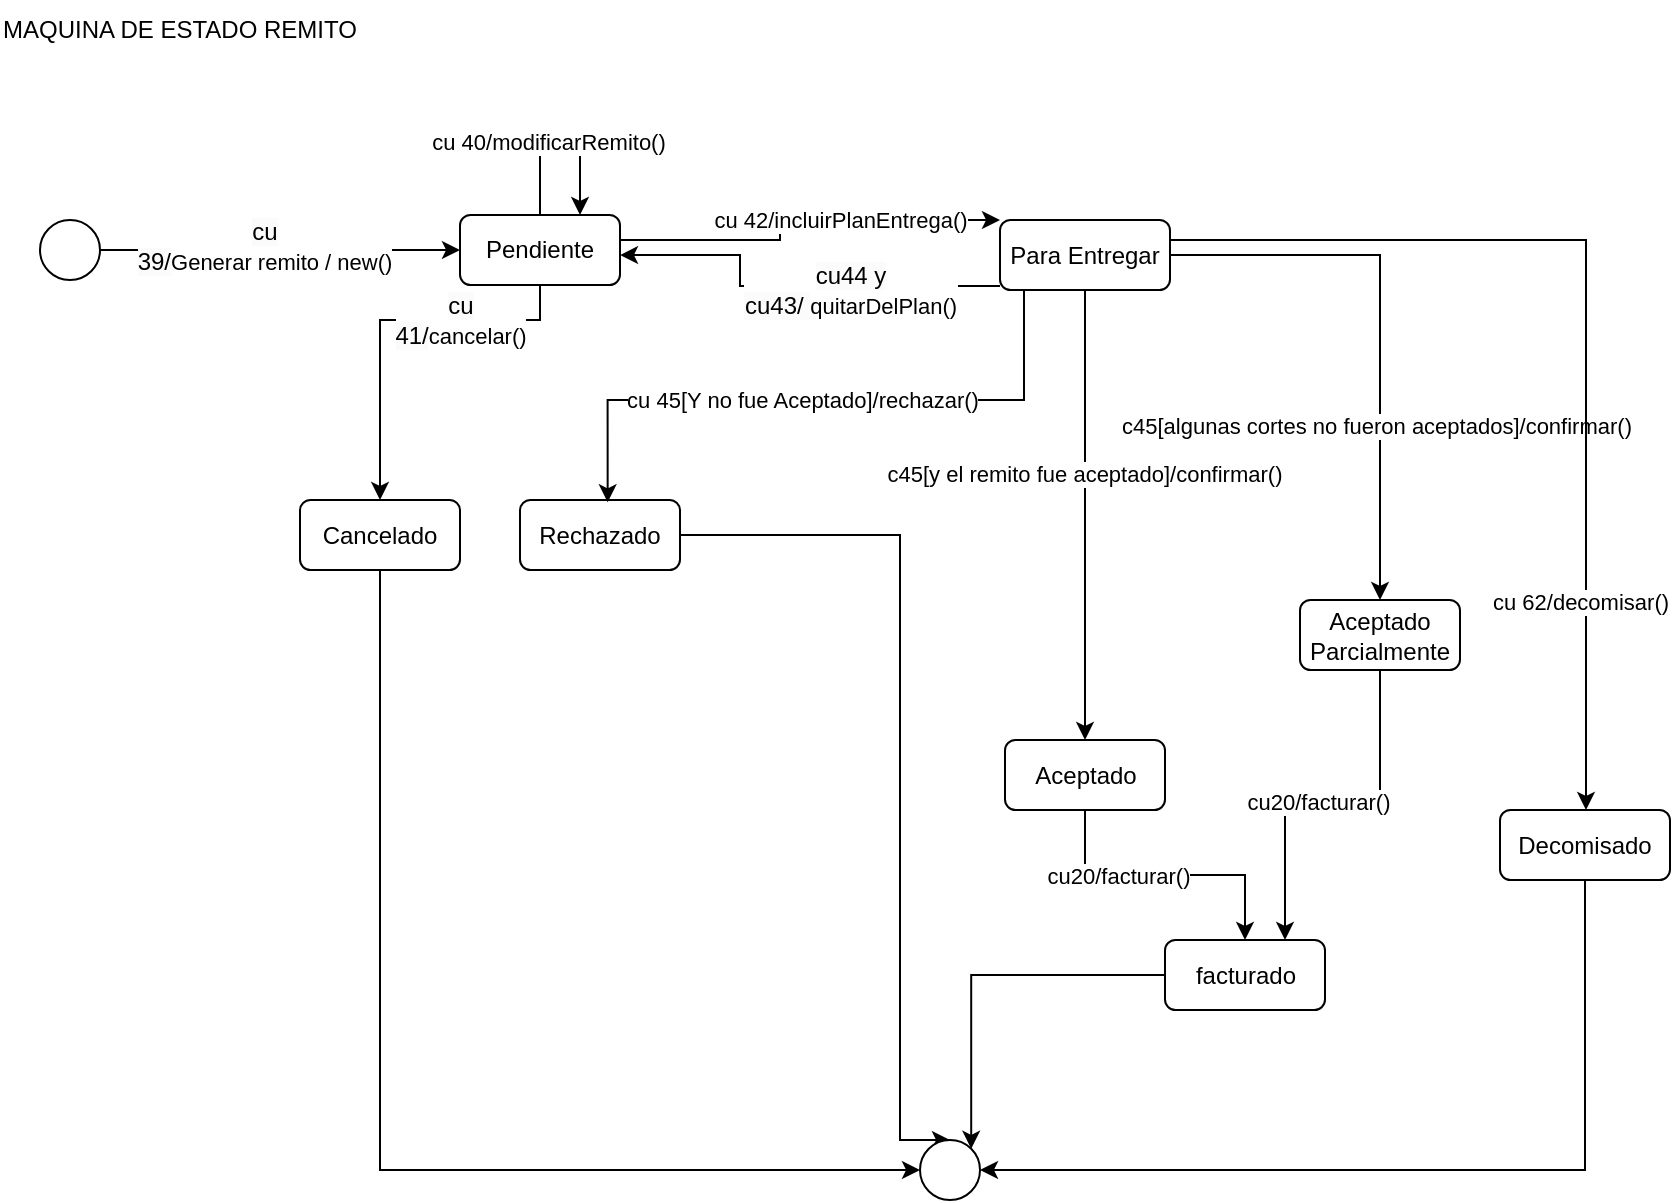 <mxfile version="24.1.0" type="github">
  <diagram name="Page-1" id="fj45UCEYtAs2awPuzWjw">
    <mxGraphModel dx="1687" dy="878" grid="1" gridSize="10" guides="1" tooltips="1" connect="1" arrows="1" fold="1" page="1" pageScale="1" pageWidth="850" pageHeight="1100" math="0" shadow="0">
      <root>
        <mxCell id="0" />
        <mxCell id="1" parent="0" />
        <mxCell id="2rhzcLVIe7May03Keo2A-1" value="MAQUINA DE ESTADO REMITO" style="text;html=1;align=center;verticalAlign=middle;whiteSpace=wrap;rounded=0;" vertex="1" parent="1">
          <mxGeometry width="180" height="30" as="geometry" />
        </mxCell>
        <mxCell id="2rhzcLVIe7May03Keo2A-4" style="edgeStyle=orthogonalEdgeStyle;rounded=0;orthogonalLoop=1;jettySize=auto;html=1;" edge="1" parent="1" source="2rhzcLVIe7May03Keo2A-2" target="2rhzcLVIe7May03Keo2A-3">
          <mxGeometry relative="1" as="geometry" />
        </mxCell>
        <mxCell id="2rhzcLVIe7May03Keo2A-5" value="&lt;span style=&quot;font-size: 12px; text-wrap: wrap; background-color: rgb(251, 251, 251);&quot;&gt;cu 39/&lt;/span&gt;Generar remito / new()" style="edgeLabel;html=1;align=center;verticalAlign=middle;resizable=0;points=[];" vertex="1" connectable="0" parent="2rhzcLVIe7May03Keo2A-4">
          <mxGeometry x="-0.097" y="2" relative="1" as="geometry">
            <mxPoint as="offset" />
          </mxGeometry>
        </mxCell>
        <mxCell id="2rhzcLVIe7May03Keo2A-2" value="" style="ellipse;whiteSpace=wrap;html=1;aspect=fixed;" vertex="1" parent="1">
          <mxGeometry x="20" y="110" width="30" height="30" as="geometry" />
        </mxCell>
        <mxCell id="2rhzcLVIe7May03Keo2A-7" style="edgeStyle=orthogonalEdgeStyle;rounded=0;orthogonalLoop=1;jettySize=auto;html=1;" edge="1" parent="1" source="2rhzcLVIe7May03Keo2A-3" target="2rhzcLVIe7May03Keo2A-6">
          <mxGeometry relative="1" as="geometry">
            <Array as="points">
              <mxPoint x="390" y="120" />
              <mxPoint x="390" y="110" />
            </Array>
          </mxGeometry>
        </mxCell>
        <mxCell id="2rhzcLVIe7May03Keo2A-8" value="cu 42/incluirPlanEntrega()" style="edgeLabel;html=1;align=center;verticalAlign=middle;resizable=0;points=[];" vertex="1" connectable="0" parent="2rhzcLVIe7May03Keo2A-7">
          <mxGeometry x="-0.282" y="2" relative="1" as="geometry">
            <mxPoint x="38" y="-8" as="offset" />
          </mxGeometry>
        </mxCell>
        <mxCell id="2rhzcLVIe7May03Keo2A-12" style="edgeStyle=orthogonalEdgeStyle;rounded=0;orthogonalLoop=1;jettySize=auto;html=1;entryX=0.5;entryY=0;entryDx=0;entryDy=0;" edge="1" parent="1" source="2rhzcLVIe7May03Keo2A-3" target="2rhzcLVIe7May03Keo2A-11">
          <mxGeometry relative="1" as="geometry">
            <Array as="points">
              <mxPoint x="270" y="160" />
              <mxPoint x="190" y="160" />
            </Array>
          </mxGeometry>
        </mxCell>
        <mxCell id="2rhzcLVIe7May03Keo2A-13" value="&lt;span style=&quot;font-size: 12px; text-wrap: wrap; background-color: rgb(251, 251, 251);&quot;&gt;cu 41/&lt;/span&gt;cancelar()" style="edgeLabel;html=1;align=center;verticalAlign=middle;resizable=0;points=[];" vertex="1" connectable="0" parent="2rhzcLVIe7May03Keo2A-12">
          <mxGeometry x="-0.014" y="-2" relative="1" as="geometry">
            <mxPoint x="35" y="2" as="offset" />
          </mxGeometry>
        </mxCell>
        <mxCell id="2rhzcLVIe7May03Keo2A-3" value="Pendiente" style="rounded=1;whiteSpace=wrap;html=1;" vertex="1" parent="1">
          <mxGeometry x="230" y="107.5" width="80" height="35" as="geometry" />
        </mxCell>
        <mxCell id="2rhzcLVIe7May03Keo2A-14" style="edgeStyle=orthogonalEdgeStyle;rounded=0;orthogonalLoop=1;jettySize=auto;html=1;" edge="1" parent="1" source="2rhzcLVIe7May03Keo2A-6">
          <mxGeometry relative="1" as="geometry">
            <mxPoint x="470" y="142.5" as="sourcePoint" />
            <mxPoint x="310" y="127.529" as="targetPoint" />
            <Array as="points">
              <mxPoint x="370" y="143" />
              <mxPoint x="370" y="127" />
            </Array>
          </mxGeometry>
        </mxCell>
        <mxCell id="2rhzcLVIe7May03Keo2A-15" value="&lt;span style=&quot;font-size: 12px; text-wrap: wrap; background-color: rgb(251, 251, 251);&quot;&gt;cu44 y cu43/&amp;nbsp;&lt;/span&gt;quitarDelPlan()" style="edgeLabel;html=1;align=center;verticalAlign=middle;resizable=0;points=[];" vertex="1" connectable="0" parent="2rhzcLVIe7May03Keo2A-14">
          <mxGeometry x="-0.27" y="-1" relative="1" as="geometry">
            <mxPoint y="3" as="offset" />
          </mxGeometry>
        </mxCell>
        <mxCell id="2rhzcLVIe7May03Keo2A-25" style="edgeStyle=orthogonalEdgeStyle;rounded=0;orthogonalLoop=1;jettySize=auto;html=1;" edge="1" parent="1" source="2rhzcLVIe7May03Keo2A-6" target="2rhzcLVIe7May03Keo2A-19">
          <mxGeometry relative="1" as="geometry" />
        </mxCell>
        <mxCell id="2rhzcLVIe7May03Keo2A-26" value="c45[y el remito fue aceptado]/confirmar()" style="edgeLabel;html=1;align=center;verticalAlign=middle;resizable=0;points=[];" vertex="1" connectable="0" parent="2rhzcLVIe7May03Keo2A-25">
          <mxGeometry x="-0.186" y="-1" relative="1" as="geometry">
            <mxPoint as="offset" />
          </mxGeometry>
        </mxCell>
        <mxCell id="2rhzcLVIe7May03Keo2A-27" style="edgeStyle=orthogonalEdgeStyle;rounded=0;orthogonalLoop=1;jettySize=auto;html=1;" edge="1" parent="1" source="2rhzcLVIe7May03Keo2A-6" target="2rhzcLVIe7May03Keo2A-20">
          <mxGeometry relative="1" as="geometry" />
        </mxCell>
        <mxCell id="2rhzcLVIe7May03Keo2A-28" value="c45[algunas cortes no fueron aceptados]/confirmar()" style="edgeLabel;html=1;align=center;verticalAlign=middle;resizable=0;points=[];" vertex="1" connectable="0" parent="2rhzcLVIe7May03Keo2A-27">
          <mxGeometry x="0.372" y="-2" relative="1" as="geometry">
            <mxPoint as="offset" />
          </mxGeometry>
        </mxCell>
        <mxCell id="2rhzcLVIe7May03Keo2A-32" style="edgeStyle=orthogonalEdgeStyle;rounded=0;orthogonalLoop=1;jettySize=auto;html=1;" edge="1" parent="1" source="2rhzcLVIe7May03Keo2A-6" target="2rhzcLVIe7May03Keo2A-31">
          <mxGeometry relative="1" as="geometry">
            <Array as="points">
              <mxPoint x="793" y="120" />
            </Array>
          </mxGeometry>
        </mxCell>
        <mxCell id="2rhzcLVIe7May03Keo2A-33" value="cu 62/decomisar()" style="edgeLabel;html=1;align=center;verticalAlign=middle;resizable=0;points=[];" vertex="1" connectable="0" parent="2rhzcLVIe7May03Keo2A-32">
          <mxGeometry x="0.579" y="-3" relative="1" as="geometry">
            <mxPoint as="offset" />
          </mxGeometry>
        </mxCell>
        <mxCell id="2rhzcLVIe7May03Keo2A-6" value="Para Entregar" style="rounded=1;whiteSpace=wrap;html=1;" vertex="1" parent="1">
          <mxGeometry x="500" y="110" width="85" height="35" as="geometry" />
        </mxCell>
        <mxCell id="2rhzcLVIe7May03Keo2A-9" style="edgeStyle=orthogonalEdgeStyle;rounded=0;orthogonalLoop=1;jettySize=auto;html=1;entryX=0.75;entryY=0;entryDx=0;entryDy=0;" edge="1" parent="1" source="2rhzcLVIe7May03Keo2A-3" target="2rhzcLVIe7May03Keo2A-3">
          <mxGeometry relative="1" as="geometry">
            <Array as="points">
              <mxPoint x="270" y="70" />
              <mxPoint x="290" y="70" />
            </Array>
          </mxGeometry>
        </mxCell>
        <mxCell id="2rhzcLVIe7May03Keo2A-10" value="cu 40/modificarRemito()" style="edgeLabel;html=1;align=center;verticalAlign=middle;resizable=0;points=[];" vertex="1" connectable="0" parent="2rhzcLVIe7May03Keo2A-9">
          <mxGeometry x="-0.137" y="-1" relative="1" as="geometry">
            <mxPoint as="offset" />
          </mxGeometry>
        </mxCell>
        <mxCell id="2rhzcLVIe7May03Keo2A-40" style="edgeStyle=orthogonalEdgeStyle;rounded=0;orthogonalLoop=1;jettySize=auto;html=1;" edge="1" parent="1" source="2rhzcLVIe7May03Keo2A-11" target="2rhzcLVIe7May03Keo2A-39">
          <mxGeometry relative="1" as="geometry">
            <Array as="points">
              <mxPoint x="190" y="585" />
            </Array>
          </mxGeometry>
        </mxCell>
        <mxCell id="2rhzcLVIe7May03Keo2A-11" value="Cancelado" style="rounded=1;whiteSpace=wrap;html=1;" vertex="1" parent="1">
          <mxGeometry x="150" y="250" width="80" height="35" as="geometry" />
        </mxCell>
        <mxCell id="2rhzcLVIe7May03Keo2A-41" style="edgeStyle=orthogonalEdgeStyle;rounded=0;orthogonalLoop=1;jettySize=auto;html=1;entryX=0.5;entryY=0;entryDx=0;entryDy=0;" edge="1" parent="1" source="2rhzcLVIe7May03Keo2A-17" target="2rhzcLVIe7May03Keo2A-39">
          <mxGeometry relative="1" as="geometry">
            <Array as="points">
              <mxPoint x="450" y="268" />
              <mxPoint x="450" y="570" />
            </Array>
          </mxGeometry>
        </mxCell>
        <mxCell id="2rhzcLVIe7May03Keo2A-17" value="Rechazado" style="rounded=1;whiteSpace=wrap;html=1;" vertex="1" parent="1">
          <mxGeometry x="260" y="250" width="80" height="35" as="geometry" />
        </mxCell>
        <mxCell id="2rhzcLVIe7May03Keo2A-18" style="edgeStyle=orthogonalEdgeStyle;rounded=0;orthogonalLoop=1;jettySize=auto;html=1;entryX=0.548;entryY=0.033;entryDx=0;entryDy=0;entryPerimeter=0;labelPosition=center;verticalLabelPosition=middle;align=center;verticalAlign=middle;labelBorderColor=none;" edge="1" parent="1" source="2rhzcLVIe7May03Keo2A-6" target="2rhzcLVIe7May03Keo2A-17">
          <mxGeometry relative="1" as="geometry">
            <Array as="points">
              <mxPoint x="512" y="200" />
              <mxPoint x="304" y="200" />
            </Array>
          </mxGeometry>
        </mxCell>
        <mxCell id="2rhzcLVIe7May03Keo2A-24" value="cu 45[Y no fue Aceptado]/rechazar()" style="edgeLabel;html=1;align=center;verticalAlign=middle;resizable=0;points=[];" vertex="1" connectable="0" parent="2rhzcLVIe7May03Keo2A-18">
          <mxGeometry x="0.376" relative="1" as="geometry">
            <mxPoint x="50" as="offset" />
          </mxGeometry>
        </mxCell>
        <mxCell id="2rhzcLVIe7May03Keo2A-35" style="edgeStyle=orthogonalEdgeStyle;rounded=0;orthogonalLoop=1;jettySize=auto;html=1;" edge="1" parent="1" source="2rhzcLVIe7May03Keo2A-19" target="2rhzcLVIe7May03Keo2A-34">
          <mxGeometry relative="1" as="geometry" />
        </mxCell>
        <mxCell id="2rhzcLVIe7May03Keo2A-37" value="cu20/facturar()" style="edgeLabel;html=1;align=center;verticalAlign=middle;resizable=0;points=[];" vertex="1" connectable="0" parent="2rhzcLVIe7May03Keo2A-35">
          <mxGeometry x="-0.321" relative="1" as="geometry">
            <mxPoint as="offset" />
          </mxGeometry>
        </mxCell>
        <mxCell id="2rhzcLVIe7May03Keo2A-19" value="Aceptado" style="rounded=1;whiteSpace=wrap;html=1;" vertex="1" parent="1">
          <mxGeometry x="502.5" y="370" width="80" height="35" as="geometry" />
        </mxCell>
        <mxCell id="2rhzcLVIe7May03Keo2A-36" style="edgeStyle=orthogonalEdgeStyle;rounded=0;orthogonalLoop=1;jettySize=auto;html=1;entryX=0.75;entryY=0;entryDx=0;entryDy=0;" edge="1" parent="1" source="2rhzcLVIe7May03Keo2A-20" target="2rhzcLVIe7May03Keo2A-34">
          <mxGeometry relative="1" as="geometry" />
        </mxCell>
        <mxCell id="2rhzcLVIe7May03Keo2A-38" value="cu20/facturar()" style="edgeLabel;html=1;align=center;verticalAlign=middle;resizable=0;points=[];" vertex="1" connectable="0" parent="2rhzcLVIe7May03Keo2A-36">
          <mxGeometry x="0.078" y="-2" relative="1" as="geometry">
            <mxPoint as="offset" />
          </mxGeometry>
        </mxCell>
        <mxCell id="2rhzcLVIe7May03Keo2A-20" value="Aceptado Parcialmente" style="rounded=1;whiteSpace=wrap;html=1;" vertex="1" parent="1">
          <mxGeometry x="650" y="300" width="80" height="35" as="geometry" />
        </mxCell>
        <mxCell id="2rhzcLVIe7May03Keo2A-43" style="edgeStyle=orthogonalEdgeStyle;rounded=0;orthogonalLoop=1;jettySize=auto;html=1;" edge="1" parent="1" source="2rhzcLVIe7May03Keo2A-31" target="2rhzcLVIe7May03Keo2A-39">
          <mxGeometry relative="1" as="geometry">
            <Array as="points">
              <mxPoint x="793" y="585" />
            </Array>
          </mxGeometry>
        </mxCell>
        <mxCell id="2rhzcLVIe7May03Keo2A-31" value="Decomisado" style="rounded=1;whiteSpace=wrap;html=1;" vertex="1" parent="1">
          <mxGeometry x="750" y="405" width="85" height="35" as="geometry" />
        </mxCell>
        <mxCell id="2rhzcLVIe7May03Keo2A-42" style="edgeStyle=orthogonalEdgeStyle;rounded=0;orthogonalLoop=1;jettySize=auto;html=1;entryX=1;entryY=0;entryDx=0;entryDy=0;" edge="1" parent="1" source="2rhzcLVIe7May03Keo2A-34" target="2rhzcLVIe7May03Keo2A-39">
          <mxGeometry relative="1" as="geometry" />
        </mxCell>
        <mxCell id="2rhzcLVIe7May03Keo2A-34" value="facturado" style="rounded=1;whiteSpace=wrap;html=1;" vertex="1" parent="1">
          <mxGeometry x="582.5" y="470" width="80" height="35" as="geometry" />
        </mxCell>
        <mxCell id="2rhzcLVIe7May03Keo2A-39" value="" style="ellipse;whiteSpace=wrap;html=1;aspect=fixed;" vertex="1" parent="1">
          <mxGeometry x="460" y="570" width="30" height="30" as="geometry" />
        </mxCell>
      </root>
    </mxGraphModel>
  </diagram>
</mxfile>
